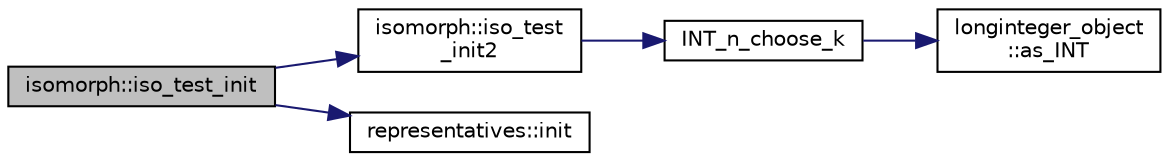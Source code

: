 digraph "isomorph::iso_test_init"
{
  edge [fontname="Helvetica",fontsize="10",labelfontname="Helvetica",labelfontsize="10"];
  node [fontname="Helvetica",fontsize="10",shape=record];
  rankdir="LR";
  Node7066 [label="isomorph::iso_test_init",height=0.2,width=0.4,color="black", fillcolor="grey75", style="filled", fontcolor="black"];
  Node7066 -> Node7067 [color="midnightblue",fontsize="10",style="solid",fontname="Helvetica"];
  Node7067 [label="isomorph::iso_test\l_init2",height=0.2,width=0.4,color="black", fillcolor="white", style="filled",URL="$d3/d5f/classisomorph.html#a5aa54ad741dc6c43e688f6c66dae798d"];
  Node7067 -> Node7068 [color="midnightblue",fontsize="10",style="solid",fontname="Helvetica"];
  Node7068 [label="INT_n_choose_k",height=0.2,width=0.4,color="black", fillcolor="white", style="filled",URL="$d2/d7c/combinatorics_8_c.html#aa74adc702e59feadb839f44c0aaec8f6"];
  Node7068 -> Node7069 [color="midnightblue",fontsize="10",style="solid",fontname="Helvetica"];
  Node7069 [label="longinteger_object\l::as_INT",height=0.2,width=0.4,color="black", fillcolor="white", style="filled",URL="$dd/d7e/classlonginteger__object.html#afb992d4679a6741acc63c8bcba27971e"];
  Node7066 -> Node7070 [color="midnightblue",fontsize="10",style="solid",fontname="Helvetica"];
  Node7070 [label="representatives::init",height=0.2,width=0.4,color="black", fillcolor="white", style="filled",URL="$da/dc1/classrepresentatives.html#ae3d1d5911e48bb0086264840f942370e"];
}

